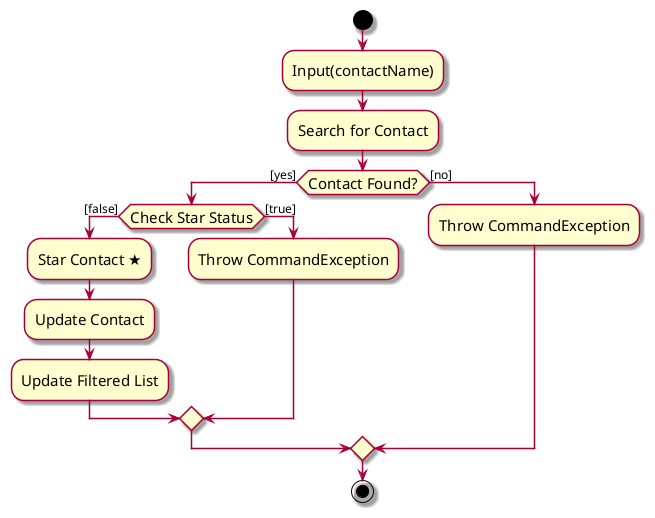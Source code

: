 @startuml
skin rose
skinparam ActivityFontSize 15
skinparam ArrowFontSize 12
start
:Input(contactName);
:Search for Contact;
if (Contact Found?) then ([yes])
  if (Check Star Status) then ([false])
    :Star Contact ★;
    :Update Contact;
    :Update Filtered List;
  else ([true])
    :Throw CommandException;
  endif
else ([no])
  :Throw CommandException;
endif
stop
@enduml
